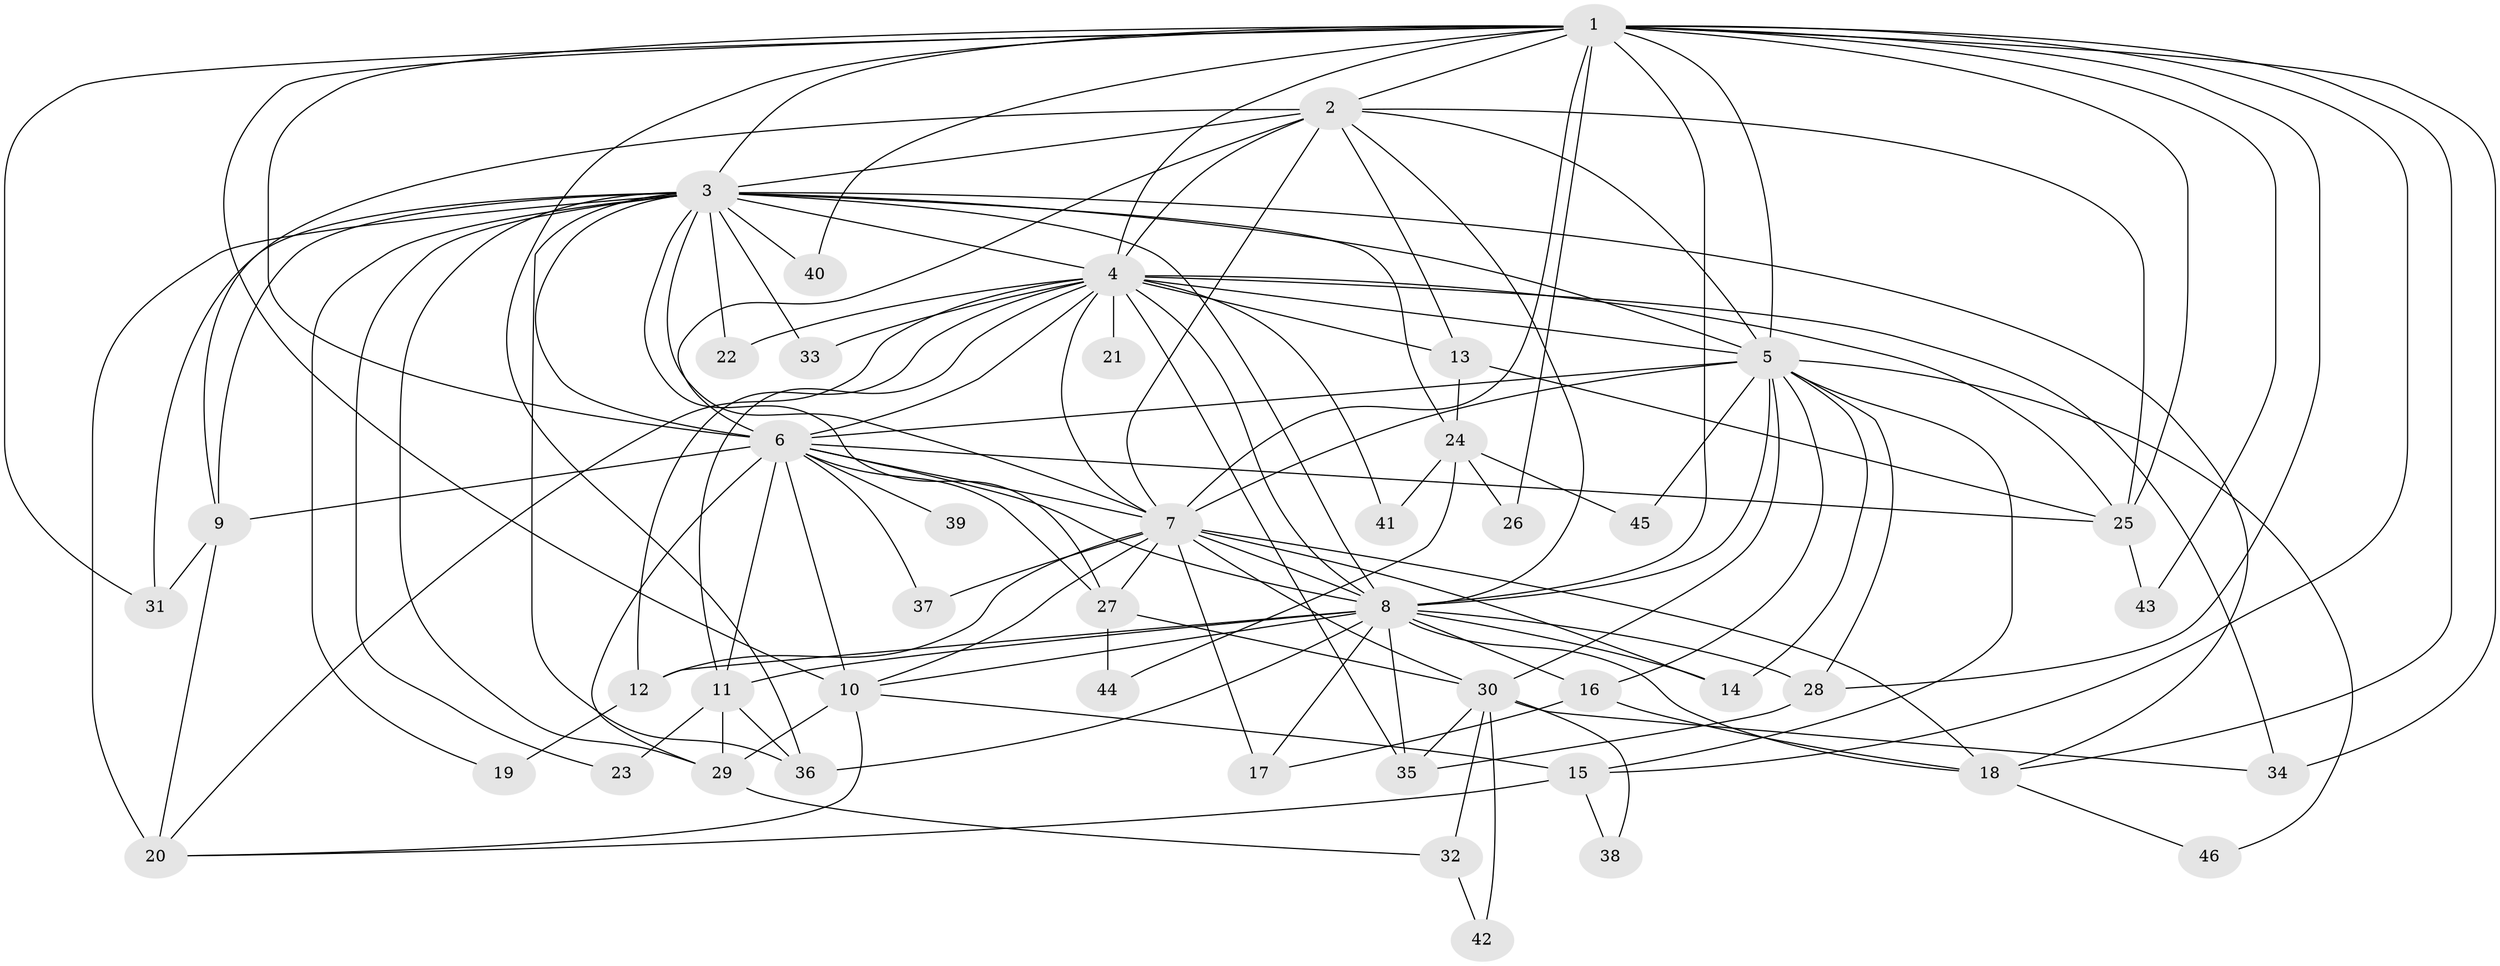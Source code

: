 // original degree distribution, {23: 0.02197802197802198, 14: 0.02197802197802198, 24: 0.01098901098901099, 18: 0.01098901098901099, 20: 0.02197802197802198, 19: 0.01098901098901099, 15: 0.01098901098901099, 2: 0.5604395604395604, 3: 0.14285714285714285, 9: 0.01098901098901099, 5: 0.02197802197802198, 4: 0.12087912087912088, 6: 0.02197802197802198, 8: 0.01098901098901099}
// Generated by graph-tools (version 1.1) at 2025/34/03/09/25 02:34:53]
// undirected, 46 vertices, 130 edges
graph export_dot {
graph [start="1"]
  node [color=gray90,style=filled];
  1;
  2;
  3;
  4;
  5;
  6;
  7;
  8;
  9;
  10;
  11;
  12;
  13;
  14;
  15;
  16;
  17;
  18;
  19;
  20;
  21;
  22;
  23;
  24;
  25;
  26;
  27;
  28;
  29;
  30;
  31;
  32;
  33;
  34;
  35;
  36;
  37;
  38;
  39;
  40;
  41;
  42;
  43;
  44;
  45;
  46;
  1 -- 2 [weight=1.0];
  1 -- 3 [weight=2.0];
  1 -- 4 [weight=1.0];
  1 -- 5 [weight=1.0];
  1 -- 6 [weight=1.0];
  1 -- 7 [weight=2.0];
  1 -- 8 [weight=2.0];
  1 -- 10 [weight=1.0];
  1 -- 15 [weight=1.0];
  1 -- 18 [weight=1.0];
  1 -- 25 [weight=2.0];
  1 -- 26 [weight=1.0];
  1 -- 28 [weight=1.0];
  1 -- 31 [weight=1.0];
  1 -- 34 [weight=1.0];
  1 -- 36 [weight=1.0];
  1 -- 40 [weight=1.0];
  1 -- 43 [weight=1.0];
  2 -- 3 [weight=2.0];
  2 -- 4 [weight=2.0];
  2 -- 5 [weight=1.0];
  2 -- 6 [weight=1.0];
  2 -- 7 [weight=1.0];
  2 -- 8 [weight=3.0];
  2 -- 9 [weight=1.0];
  2 -- 13 [weight=1.0];
  2 -- 25 [weight=1.0];
  3 -- 4 [weight=2.0];
  3 -- 5 [weight=2.0];
  3 -- 6 [weight=3.0];
  3 -- 7 [weight=2.0];
  3 -- 8 [weight=4.0];
  3 -- 9 [weight=1.0];
  3 -- 18 [weight=1.0];
  3 -- 19 [weight=1.0];
  3 -- 20 [weight=4.0];
  3 -- 22 [weight=1.0];
  3 -- 23 [weight=1.0];
  3 -- 24 [weight=1.0];
  3 -- 27 [weight=1.0];
  3 -- 29 [weight=1.0];
  3 -- 31 [weight=1.0];
  3 -- 33 [weight=1.0];
  3 -- 36 [weight=1.0];
  3 -- 40 [weight=1.0];
  4 -- 5 [weight=1.0];
  4 -- 6 [weight=1.0];
  4 -- 7 [weight=1.0];
  4 -- 8 [weight=2.0];
  4 -- 11 [weight=2.0];
  4 -- 12 [weight=2.0];
  4 -- 13 [weight=1.0];
  4 -- 20 [weight=1.0];
  4 -- 21 [weight=1.0];
  4 -- 22 [weight=1.0];
  4 -- 25 [weight=1.0];
  4 -- 33 [weight=1.0];
  4 -- 34 [weight=1.0];
  4 -- 35 [weight=1.0];
  4 -- 41 [weight=1.0];
  5 -- 6 [weight=1.0];
  5 -- 7 [weight=1.0];
  5 -- 8 [weight=3.0];
  5 -- 14 [weight=1.0];
  5 -- 15 [weight=1.0];
  5 -- 16 [weight=1.0];
  5 -- 28 [weight=2.0];
  5 -- 30 [weight=1.0];
  5 -- 45 [weight=1.0];
  5 -- 46 [weight=1.0];
  6 -- 7 [weight=1.0];
  6 -- 8 [weight=2.0];
  6 -- 9 [weight=1.0];
  6 -- 10 [weight=1.0];
  6 -- 11 [weight=1.0];
  6 -- 25 [weight=1.0];
  6 -- 27 [weight=1.0];
  6 -- 29 [weight=2.0];
  6 -- 37 [weight=1.0];
  6 -- 39 [weight=1.0];
  7 -- 8 [weight=3.0];
  7 -- 10 [weight=1.0];
  7 -- 12 [weight=1.0];
  7 -- 14 [weight=1.0];
  7 -- 17 [weight=1.0];
  7 -- 18 [weight=1.0];
  7 -- 27 [weight=1.0];
  7 -- 30 [weight=1.0];
  7 -- 37 [weight=1.0];
  8 -- 10 [weight=1.0];
  8 -- 11 [weight=1.0];
  8 -- 12 [weight=1.0];
  8 -- 14 [weight=1.0];
  8 -- 16 [weight=1.0];
  8 -- 17 [weight=1.0];
  8 -- 18 [weight=1.0];
  8 -- 28 [weight=1.0];
  8 -- 35 [weight=1.0];
  8 -- 36 [weight=3.0];
  9 -- 20 [weight=1.0];
  9 -- 31 [weight=1.0];
  10 -- 15 [weight=1.0];
  10 -- 20 [weight=1.0];
  10 -- 29 [weight=4.0];
  11 -- 23 [weight=1.0];
  11 -- 29 [weight=1.0];
  11 -- 36 [weight=1.0];
  12 -- 19 [weight=1.0];
  13 -- 24 [weight=1.0];
  13 -- 25 [weight=1.0];
  15 -- 20 [weight=1.0];
  15 -- 38 [weight=1.0];
  16 -- 17 [weight=1.0];
  16 -- 18 [weight=1.0];
  18 -- 46 [weight=1.0];
  24 -- 26 [weight=1.0];
  24 -- 41 [weight=1.0];
  24 -- 44 [weight=1.0];
  24 -- 45 [weight=1.0];
  25 -- 43 [weight=1.0];
  27 -- 30 [weight=1.0];
  27 -- 44 [weight=1.0];
  28 -- 35 [weight=3.0];
  29 -- 32 [weight=1.0];
  30 -- 32 [weight=1.0];
  30 -- 34 [weight=1.0];
  30 -- 35 [weight=1.0];
  30 -- 38 [weight=1.0];
  30 -- 42 [weight=1.0];
  32 -- 42 [weight=1.0];
}
